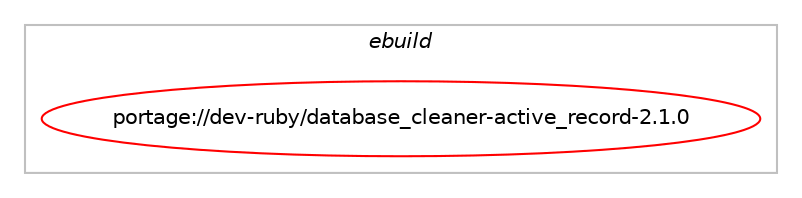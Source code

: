 digraph prolog {

# *************
# Graph options
# *************

newrank=true;
concentrate=true;
compound=true;
graph [rankdir=LR,fontname=Helvetica,fontsize=10,ranksep=1.5];#, ranksep=2.5, nodesep=0.2];
edge  [arrowhead=vee];
node  [fontname=Helvetica,fontsize=10];

# **********
# The ebuild
# **********

subgraph cluster_leftcol {
color=gray;
label=<<i>ebuild</i>>;
id [label="portage://dev-ruby/database_cleaner-active_record-2.1.0", color=red, width=4, href="../dev-ruby/database_cleaner-active_record-2.1.0.svg"];
}

# ****************
# The dependencies
# ****************

subgraph cluster_midcol {
color=gray;
label=<<i>dependencies</i>>;
subgraph cluster_compile {
fillcolor="#eeeeee";
style=filled;
label=<<i>compile</i>>;
# *** BEGIN UNKNOWN DEPENDENCY TYPE (TODO) ***
# id -> equal(use_conditional_group(positive,ruby_targets_ruby31,portage://dev-ruby/database_cleaner-active_record-2.1.0,[package_dependency(portage://dev-ruby/database_cleaner-active_record-2.1.0,install,no,dev-lang,ruby,none,[,,],[slot(3.1)],[])]))
# *** END UNKNOWN DEPENDENCY TYPE (TODO) ***

# *** BEGIN UNKNOWN DEPENDENCY TYPE (TODO) ***
# id -> equal(use_conditional_group(positive,ruby_targets_ruby31,portage://dev-ruby/database_cleaner-active_record-2.1.0,[package_dependency(portage://dev-ruby/database_cleaner-active_record-2.1.0,install,no,virtual,rubygems,none,[,,],[],[use(enable(ruby_targets_ruby31),negative)])]))
# *** END UNKNOWN DEPENDENCY TYPE (TODO) ***

# *** BEGIN UNKNOWN DEPENDENCY TYPE (TODO) ***
# id -> equal(use_conditional_group(positive,ruby_targets_ruby32,portage://dev-ruby/database_cleaner-active_record-2.1.0,[package_dependency(portage://dev-ruby/database_cleaner-active_record-2.1.0,install,no,dev-lang,ruby,none,[,,],[slot(3.2)],[])]))
# *** END UNKNOWN DEPENDENCY TYPE (TODO) ***

# *** BEGIN UNKNOWN DEPENDENCY TYPE (TODO) ***
# id -> equal(use_conditional_group(positive,ruby_targets_ruby32,portage://dev-ruby/database_cleaner-active_record-2.1.0,[package_dependency(portage://dev-ruby/database_cleaner-active_record-2.1.0,install,no,virtual,rubygems,none,[,,],[],[use(enable(ruby_targets_ruby32),negative)])]))
# *** END UNKNOWN DEPENDENCY TYPE (TODO) ***

}
subgraph cluster_compileandrun {
fillcolor="#eeeeee";
style=filled;
label=<<i>compile and run</i>>;
}
subgraph cluster_run {
fillcolor="#eeeeee";
style=filled;
label=<<i>run</i>>;
# *** BEGIN UNKNOWN DEPENDENCY TYPE (TODO) ***
# id -> equal(use_conditional_group(positive,ruby_targets_ruby31,portage://dev-ruby/database_cleaner-active_record-2.1.0,[any_of_group([package_dependency(portage://dev-ruby/database_cleaner-active_record-2.1.0,run,no,dev-ruby,activerecord,none,[,,],[slot(6.1)],[use(enable(ruby_targets_ruby31),negative)])]),package_dependency(portage://dev-ruby/database_cleaner-active_record-2.1.0,run,no,dev-ruby,database_cleaner-core,none,[,,],[slot(2.0)],[use(enable(ruby_targets_ruby31),negative)])]))
# *** END UNKNOWN DEPENDENCY TYPE (TODO) ***

# *** BEGIN UNKNOWN DEPENDENCY TYPE (TODO) ***
# id -> equal(use_conditional_group(positive,ruby_targets_ruby31,portage://dev-ruby/database_cleaner-active_record-2.1.0,[package_dependency(portage://dev-ruby/database_cleaner-active_record-2.1.0,run,no,dev-lang,ruby,none,[,,],[slot(3.1)],[])]))
# *** END UNKNOWN DEPENDENCY TYPE (TODO) ***

# *** BEGIN UNKNOWN DEPENDENCY TYPE (TODO) ***
# id -> equal(use_conditional_group(positive,ruby_targets_ruby31,portage://dev-ruby/database_cleaner-active_record-2.1.0,[package_dependency(portage://dev-ruby/database_cleaner-active_record-2.1.0,run,no,virtual,rubygems,none,[,,],[],[use(enable(ruby_targets_ruby31),negative)])]))
# *** END UNKNOWN DEPENDENCY TYPE (TODO) ***

# *** BEGIN UNKNOWN DEPENDENCY TYPE (TODO) ***
# id -> equal(use_conditional_group(positive,ruby_targets_ruby32,portage://dev-ruby/database_cleaner-active_record-2.1.0,[any_of_group([package_dependency(portage://dev-ruby/database_cleaner-active_record-2.1.0,run,no,dev-ruby,activerecord,none,[,,],[slot(6.1)],[use(enable(ruby_targets_ruby32),negative)])]),package_dependency(portage://dev-ruby/database_cleaner-active_record-2.1.0,run,no,dev-ruby,database_cleaner-core,none,[,,],[slot(2.0)],[use(enable(ruby_targets_ruby32),negative)])]))
# *** END UNKNOWN DEPENDENCY TYPE (TODO) ***

# *** BEGIN UNKNOWN DEPENDENCY TYPE (TODO) ***
# id -> equal(use_conditional_group(positive,ruby_targets_ruby32,portage://dev-ruby/database_cleaner-active_record-2.1.0,[package_dependency(portage://dev-ruby/database_cleaner-active_record-2.1.0,run,no,dev-lang,ruby,none,[,,],[slot(3.2)],[])]))
# *** END UNKNOWN DEPENDENCY TYPE (TODO) ***

# *** BEGIN UNKNOWN DEPENDENCY TYPE (TODO) ***
# id -> equal(use_conditional_group(positive,ruby_targets_ruby32,portage://dev-ruby/database_cleaner-active_record-2.1.0,[package_dependency(portage://dev-ruby/database_cleaner-active_record-2.1.0,run,no,virtual,rubygems,none,[,,],[],[use(enable(ruby_targets_ruby32),negative)])]))
# *** END UNKNOWN DEPENDENCY TYPE (TODO) ***

}
}

# **************
# The candidates
# **************

subgraph cluster_choices {
rank=same;
color=gray;
label=<<i>candidates</i>>;

}

}
